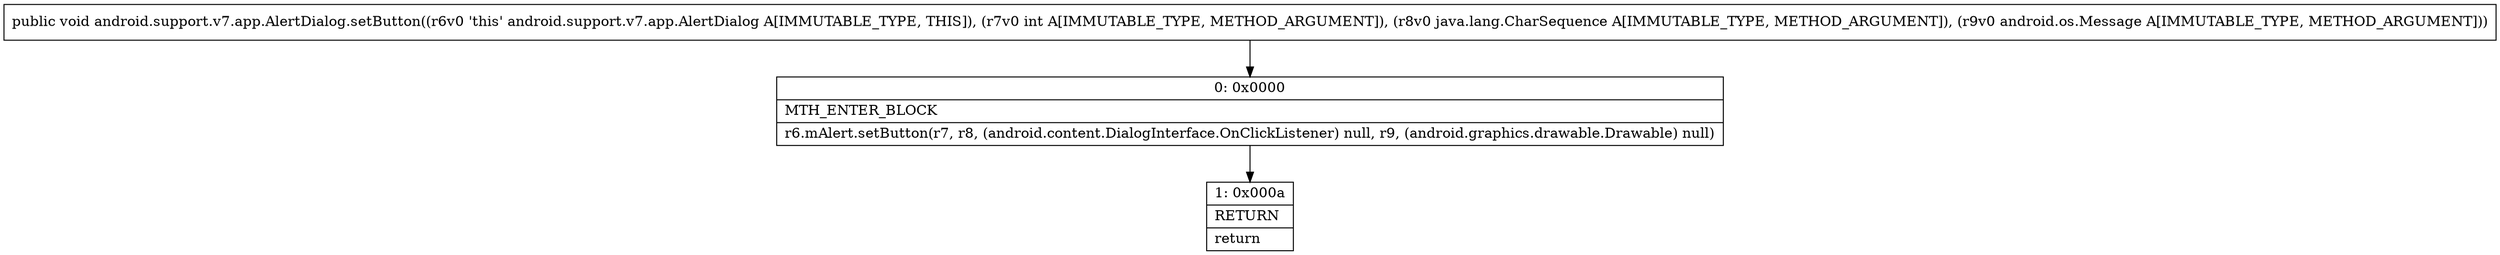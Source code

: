digraph "CFG forandroid.support.v7.app.AlertDialog.setButton(ILjava\/lang\/CharSequence;Landroid\/os\/Message;)V" {
Node_0 [shape=record,label="{0\:\ 0x0000|MTH_ENTER_BLOCK\l|r6.mAlert.setButton(r7, r8, (android.content.DialogInterface.OnClickListener) null, r9, (android.graphics.drawable.Drawable) null)\l}"];
Node_1 [shape=record,label="{1\:\ 0x000a|RETURN\l|return\l}"];
MethodNode[shape=record,label="{public void android.support.v7.app.AlertDialog.setButton((r6v0 'this' android.support.v7.app.AlertDialog A[IMMUTABLE_TYPE, THIS]), (r7v0 int A[IMMUTABLE_TYPE, METHOD_ARGUMENT]), (r8v0 java.lang.CharSequence A[IMMUTABLE_TYPE, METHOD_ARGUMENT]), (r9v0 android.os.Message A[IMMUTABLE_TYPE, METHOD_ARGUMENT])) }"];
MethodNode -> Node_0;
Node_0 -> Node_1;
}

